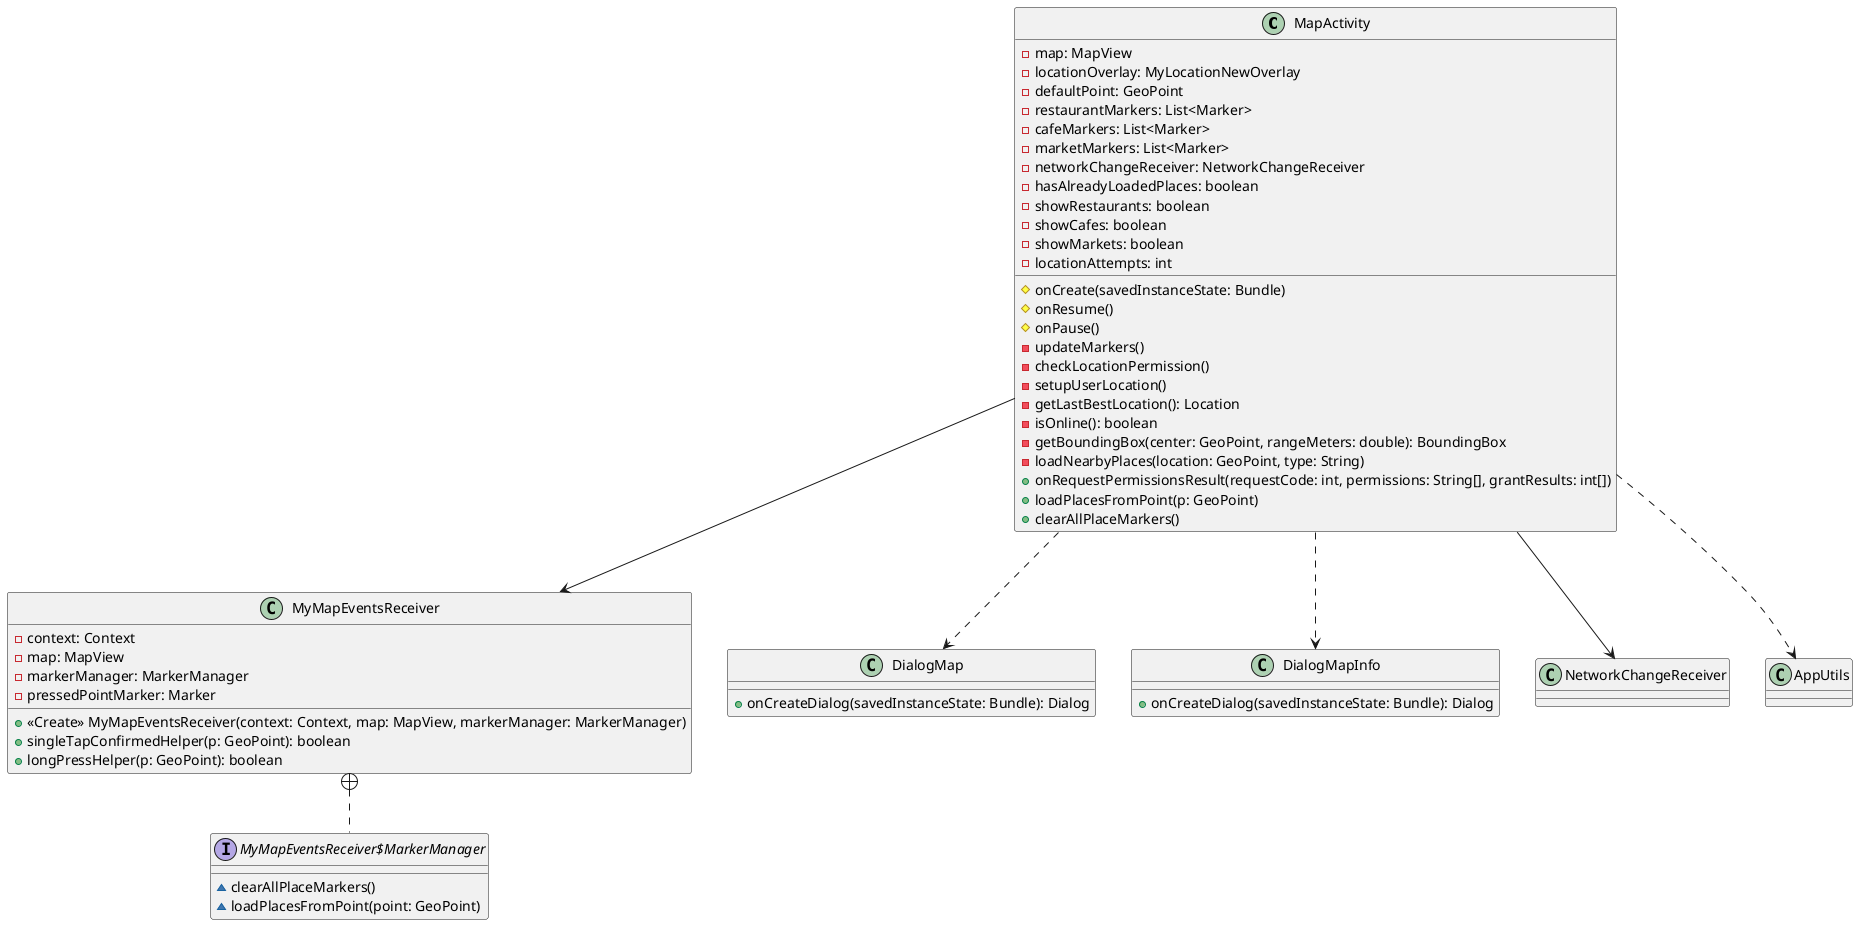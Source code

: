 @startuml
class MapActivity {
- map: MapView
- locationOverlay: MyLocationNewOverlay
- defaultPoint: GeoPoint
- restaurantMarkers: List<Marker>
- cafeMarkers: List<Marker>
- marketMarkers: List<Marker>
- networkChangeReceiver: NetworkChangeReceiver
- hasAlreadyLoadedPlaces: boolean
- showRestaurants: boolean
- showCafes: boolean
- showMarkets: boolean
- locationAttempts: int
# onCreate(savedInstanceState: Bundle)
# onResume()
# onPause()
- updateMarkers()
- checkLocationPermission()
- setupUserLocation()
- getLastBestLocation(): Location
- isOnline(): boolean
- getBoundingBox(center: GeoPoint, rangeMeters: double): BoundingBox
- loadNearbyPlaces(location: GeoPoint, type: String)
+ onRequestPermissionsResult(requestCode: int, permissions: String[], grantResults: int[])
+ loadPlacesFromPoint(p: GeoPoint)
+ clearAllPlaceMarkers()
}

class MyMapEventsReceiver {
- context: Context
- map: MapView
- markerManager: MarkerManager
- pressedPointMarker: Marker
+ <<Create>> MyMapEventsReceiver(context: Context, map: MapView, markerManager: MarkerManager)
+ singleTapConfirmedHelper(p: GeoPoint): boolean
+ longPressHelper(p: GeoPoint): boolean
}

interface MyMapEventsReceiver$MarkerManager {
~ clearAllPlaceMarkers()
~ loadPlacesFromPoint(point: GeoPoint)
}

class DialogMap {
+ onCreateDialog(savedInstanceState: Bundle): Dialog
}

class DialogMapInfo {
+ onCreateDialog(savedInstanceState: Bundle): Dialog
}

MapActivity --> NetworkChangeReceiver
MapActivity ..> AppUtils
MapActivity --> MyMapEventsReceiver
MapActivity ..> DialogMap
MapActivity ..> DialogMapInfo

MyMapEventsReceiver +.. MyMapEventsReceiver$MarkerManager
@enduml
